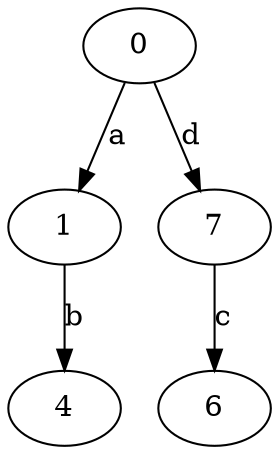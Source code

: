 strict digraph  {
0;
1;
4;
6;
7;
0 -> 1  [label=a];
0 -> 7  [label=d];
1 -> 4  [label=b];
7 -> 6  [label=c];
}

